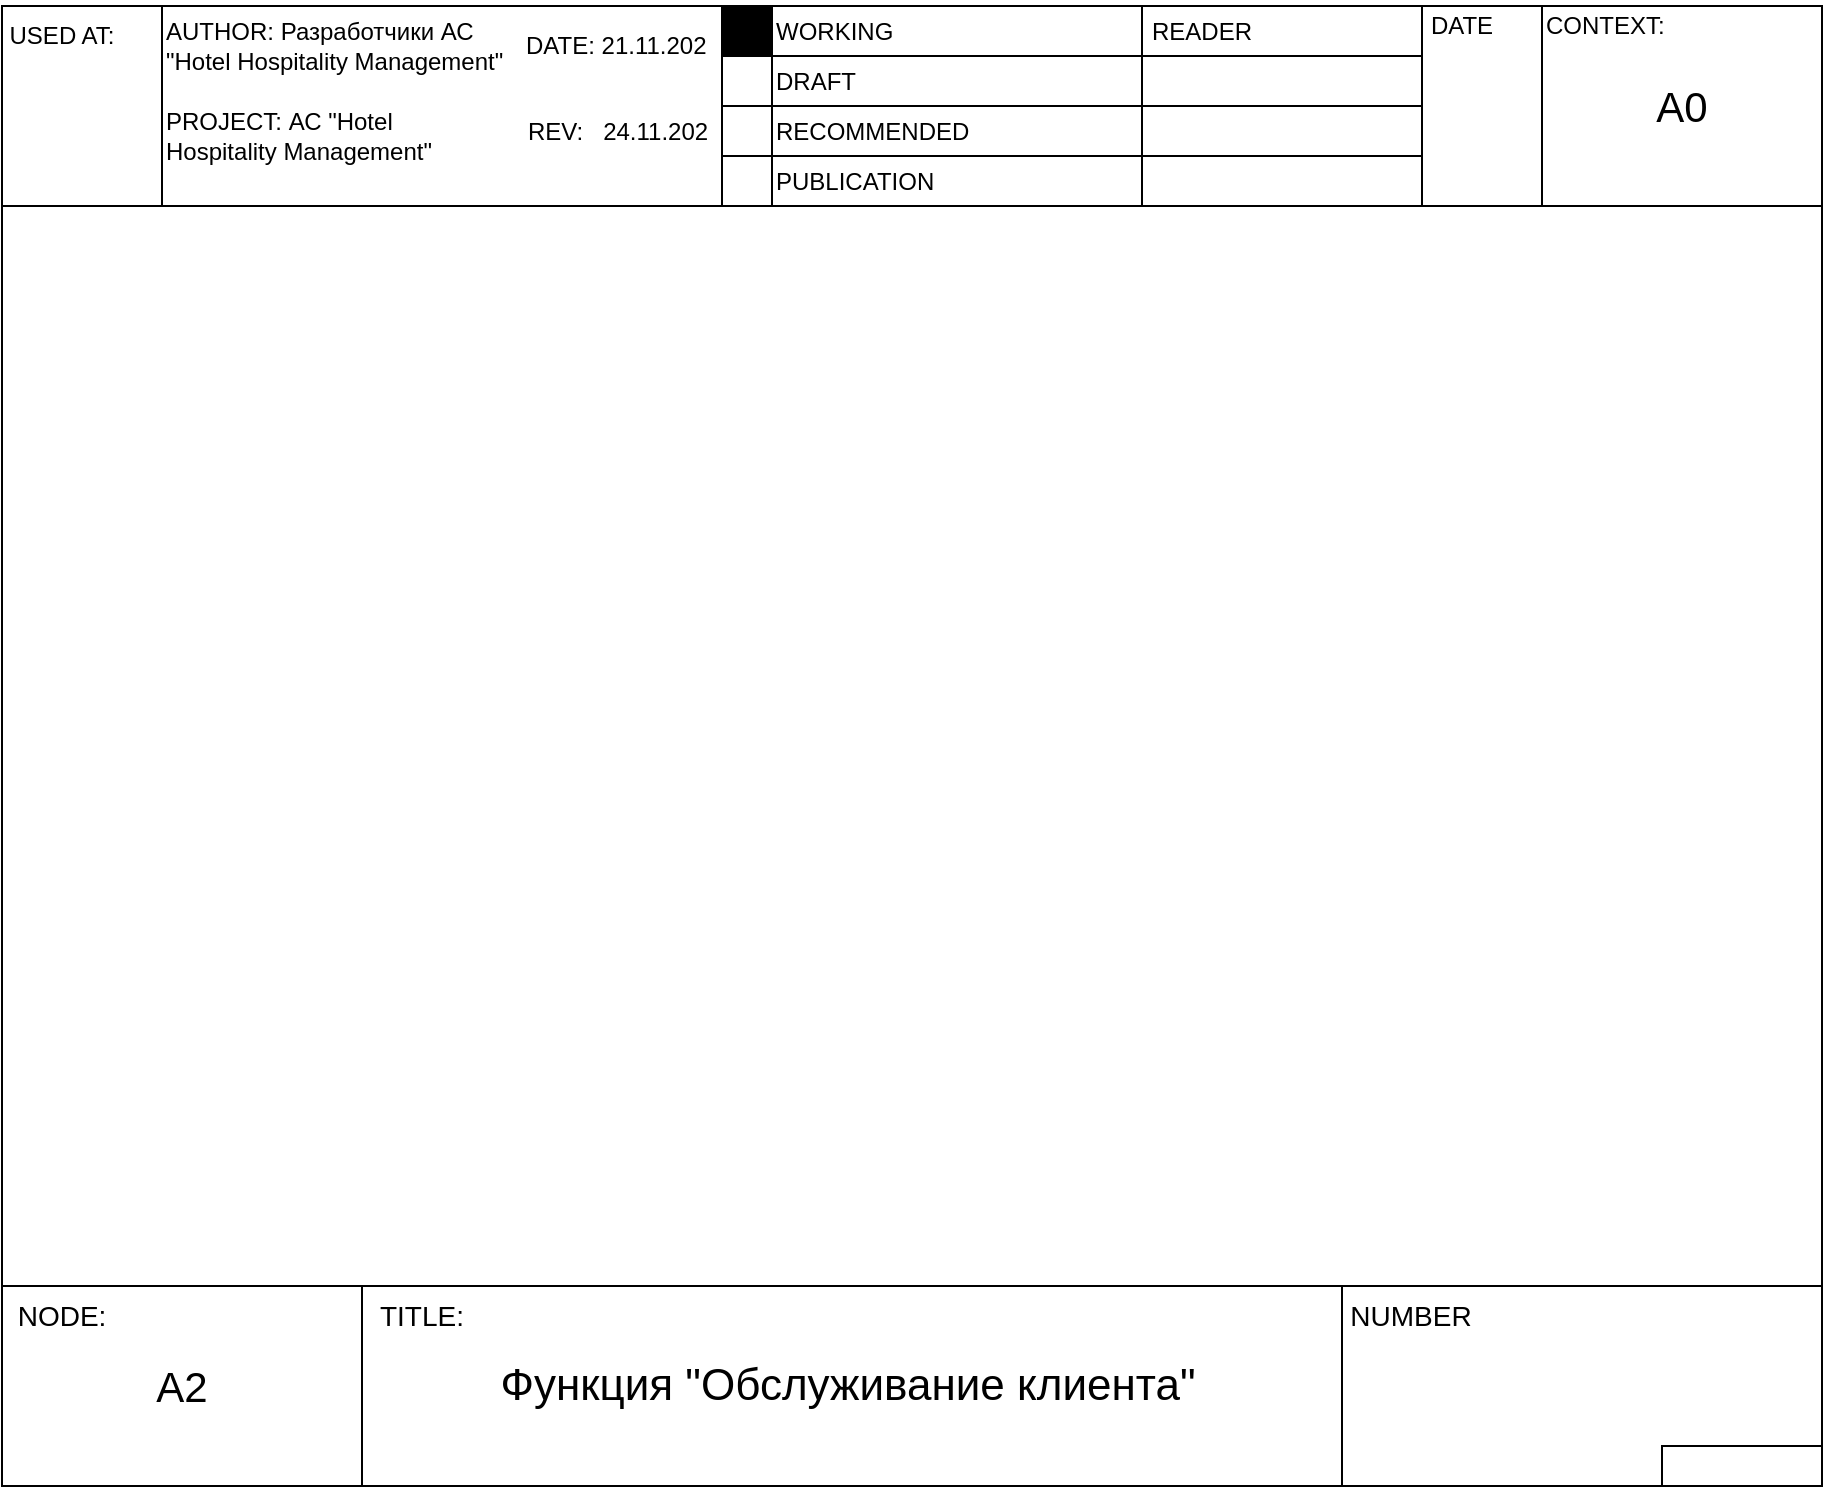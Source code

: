 <mxfile version="22.1.5" type="device" pages="2">
  <diagram id="Y0y3cKv-4A2aIMHIa0ki" name="Page-1">
    <mxGraphModel dx="2474" dy="1940" grid="1" gridSize="10" guides="1" tooltips="1" connect="1" arrows="1" fold="1" page="1" pageScale="1" pageWidth="850" pageHeight="1100" math="0" shadow="0">
      <root>
        <mxCell id="0" />
        <mxCell id="1" parent="0" />
        <mxCell id="2" value="" style="rounded=0;whiteSpace=wrap;html=1;" parent="1" vertex="1">
          <mxGeometry x="-500" y="-360" width="910" height="730" as="geometry" />
        </mxCell>
        <mxCell id="3" value="" style="rounded=0;whiteSpace=wrap;html=1;" parent="1" vertex="1">
          <mxGeometry x="-500" y="-360" width="910" height="100" as="geometry" />
        </mxCell>
        <mxCell id="4" value="" style="rounded=0;whiteSpace=wrap;html=1;" parent="1" vertex="1">
          <mxGeometry x="-500" y="280" width="910" height="100" as="geometry" />
        </mxCell>
        <mxCell id="85" value="" style="rounded=0;whiteSpace=wrap;html=1;strokeColor=default;fontSize=12;" parent="1" vertex="1">
          <mxGeometry x="-500" y="-360" width="80" height="100" as="geometry" />
        </mxCell>
        <mxCell id="86" value="USED AT:" style="text;html=1;strokeColor=none;fillColor=none;align=center;verticalAlign=middle;whiteSpace=wrap;rounded=0;fontSize=12;" parent="1" vertex="1">
          <mxGeometry x="-500" y="-360" width="60" height="30" as="geometry" />
        </mxCell>
        <mxCell id="87" value="" style="rounded=0;whiteSpace=wrap;html=1;strokeColor=default;fontSize=12;" parent="1" vertex="1">
          <mxGeometry x="-420" y="-360" width="280" height="100" as="geometry" />
        </mxCell>
        <mxCell id="88" value="AUTHOR: Разработчики АС&lt;br&gt;&quot;Hotel Hospitality Management&quot;" style="text;html=1;strokeColor=none;fillColor=none;align=left;verticalAlign=middle;whiteSpace=wrap;rounded=0;fontSize=12;" parent="1" vertex="1">
          <mxGeometry x="-420" y="-360" width="180" height="40" as="geometry" />
        </mxCell>
        <mxCell id="89" value="DATE: 21.11.202" style="text;html=1;strokeColor=none;fillColor=none;align=left;verticalAlign=middle;whiteSpace=wrap;rounded=0;fontSize=12;" parent="1" vertex="1">
          <mxGeometry x="-240" y="-360" width="111" height="40" as="geometry" />
        </mxCell>
        <mxCell id="90" value="PROJECT: АС &quot;Hotel Hospitality Management&quot;" style="text;html=1;strokeColor=none;fillColor=none;align=left;verticalAlign=middle;whiteSpace=wrap;rounded=0;fontSize=12;" parent="1" vertex="1">
          <mxGeometry x="-420" y="-310" width="170" height="30" as="geometry" />
        </mxCell>
        <mxCell id="91" value="REV:&amp;nbsp; &amp;nbsp;24.11.202" style="text;html=1;strokeColor=none;fillColor=none;align=left;verticalAlign=middle;whiteSpace=wrap;rounded=0;fontSize=12;" parent="1" vertex="1">
          <mxGeometry x="-239.5" y="-317.5" width="110" height="40" as="geometry" />
        </mxCell>
        <mxCell id="92" value="" style="rounded=0;whiteSpace=wrap;html=1;strokeColor=default;fontSize=12;fillColor=#000000;" parent="1" vertex="1">
          <mxGeometry x="-140" y="-360" width="25" height="25" as="geometry" />
        </mxCell>
        <mxCell id="93" value="" style="rounded=0;whiteSpace=wrap;html=1;strokeColor=default;fontSize=12;" parent="1" vertex="1">
          <mxGeometry x="-140" y="-335" width="25" height="25" as="geometry" />
        </mxCell>
        <mxCell id="94" value="" style="rounded=0;whiteSpace=wrap;html=1;strokeColor=default;fontSize=12;" parent="1" vertex="1">
          <mxGeometry x="-140" y="-310" width="25" height="25" as="geometry" />
        </mxCell>
        <mxCell id="95" value="" style="rounded=0;whiteSpace=wrap;html=1;strokeColor=default;fontSize=12;" parent="1" vertex="1">
          <mxGeometry x="-140" y="-285" width="25" height="25" as="geometry" />
        </mxCell>
        <mxCell id="96" value="" style="rounded=0;whiteSpace=wrap;html=1;strokeColor=default;fontSize=12;" parent="1" vertex="1">
          <mxGeometry x="-65" y="-360" width="205" height="100" as="geometry" />
        </mxCell>
        <mxCell id="97" value="WORKING" style="rounded=0;whiteSpace=wrap;html=1;strokeColor=default;fontSize=12;align=left;" parent="1" vertex="1">
          <mxGeometry x="-115" y="-360" width="185" height="25" as="geometry" />
        </mxCell>
        <mxCell id="98" value="DRAFT" style="rounded=0;whiteSpace=wrap;html=1;strokeColor=default;fontSize=12;align=left;" parent="1" vertex="1">
          <mxGeometry x="-115" y="-335" width="185" height="25" as="geometry" />
        </mxCell>
        <mxCell id="99" value="RECOMMENDED" style="rounded=0;whiteSpace=wrap;html=1;strokeColor=default;fontSize=12;align=left;" parent="1" vertex="1">
          <mxGeometry x="-115" y="-310" width="185" height="25" as="geometry" />
        </mxCell>
        <mxCell id="100" value="PUBLICATION" style="rounded=0;whiteSpace=wrap;html=1;strokeColor=default;fontSize=12;align=left;" parent="1" vertex="1">
          <mxGeometry x="-115" y="-285" width="185" height="25" as="geometry" />
        </mxCell>
        <mxCell id="101" value="" style="rounded=0;whiteSpace=wrap;html=1;strokeColor=default;fontSize=12;align=left;" parent="1" vertex="1">
          <mxGeometry x="70" y="-360" width="140" height="25" as="geometry" />
        </mxCell>
        <mxCell id="102" value="" style="rounded=0;whiteSpace=wrap;html=1;strokeColor=default;fontSize=12;align=left;" parent="1" vertex="1">
          <mxGeometry x="70" y="-335" width="140" height="25" as="geometry" />
        </mxCell>
        <mxCell id="103" value="" style="rounded=0;whiteSpace=wrap;html=1;strokeColor=default;fontSize=12;align=left;" parent="1" vertex="1">
          <mxGeometry x="70" y="-310" width="140" height="25" as="geometry" />
        </mxCell>
        <mxCell id="104" value="" style="rounded=0;whiteSpace=wrap;html=1;strokeColor=default;fontSize=12;align=left;" parent="1" vertex="1">
          <mxGeometry x="70" y="-285" width="140" height="25" as="geometry" />
        </mxCell>
        <mxCell id="105" value="READER" style="text;html=1;strokeColor=none;fillColor=none;align=center;verticalAlign=middle;whiteSpace=wrap;rounded=0;fontSize=12;" parent="1" vertex="1">
          <mxGeometry x="70" y="-360" width="60" height="25" as="geometry" />
        </mxCell>
        <mxCell id="106" value="DATE" style="text;html=1;strokeColor=none;fillColor=none;align=center;verticalAlign=middle;whiteSpace=wrap;rounded=0;fontSize=12;" parent="1" vertex="1">
          <mxGeometry x="200" y="-362.5" width="60" height="25" as="geometry" />
        </mxCell>
        <mxCell id="109" value="&lt;span style=&quot;font-size: 21px;&quot;&gt;A0&lt;/span&gt;" style="rounded=0;whiteSpace=wrap;html=1;strokeColor=default;fontSize=12;" parent="1" vertex="1">
          <mxGeometry x="270" y="-360" width="140" height="100" as="geometry" />
        </mxCell>
        <mxCell id="110" value="CONTEXT:" style="text;html=1;strokeColor=none;fillColor=none;align=left;verticalAlign=middle;whiteSpace=wrap;rounded=0;fontSize=12;" parent="1" vertex="1">
          <mxGeometry x="270" y="-360" width="75" height="20" as="geometry" />
        </mxCell>
        <mxCell id="111" value="А2" style="rounded=0;whiteSpace=wrap;html=1;strokeColor=default;fontSize=21;fillColor=#FFFFFF;" parent="1" vertex="1">
          <mxGeometry x="-500" y="280" width="180" height="100" as="geometry" />
        </mxCell>
        <mxCell id="112" value="" style="rounded=0;whiteSpace=wrap;html=1;strokeColor=default;fontSize=21;fillColor=#FFFFFF;" parent="1" vertex="1">
          <mxGeometry x="170" y="280" width="240" height="100" as="geometry" />
        </mxCell>
        <mxCell id="114" value="NODE:" style="text;html=1;strokeColor=none;fillColor=none;align=center;verticalAlign=middle;whiteSpace=wrap;rounded=0;fontSize=14;" parent="1" vertex="1">
          <mxGeometry x="-500" y="280" width="60" height="30" as="geometry" />
        </mxCell>
        <mxCell id="115" value="NUMBER" style="text;html=1;strokeColor=none;fillColor=none;align=center;verticalAlign=middle;whiteSpace=wrap;rounded=0;fontSize=14;" parent="1" vertex="1">
          <mxGeometry x="170" y="280" width="69" height="30" as="geometry" />
        </mxCell>
        <mxCell id="116" value="" style="rounded=0;whiteSpace=wrap;html=1;strokeColor=default;fontSize=14;fillColor=#FFFFFF;" parent="1" vertex="1">
          <mxGeometry x="330" y="360" width="80" height="20" as="geometry" />
        </mxCell>
        <mxCell id="117" value="TITLE:" style="text;html=1;strokeColor=none;fillColor=none;align=center;verticalAlign=middle;whiteSpace=wrap;rounded=0;fontSize=14;" parent="1" vertex="1">
          <mxGeometry x="-320" y="280" width="60" height="30" as="geometry" />
        </mxCell>
        <mxCell id="118" value="&lt;span style=&quot;font-size: 22px;&quot;&gt;Функция &quot;Обслуживание клиента&quot;&lt;/span&gt;" style="text;html=1;strokeColor=none;fillColor=none;align=center;verticalAlign=middle;whiteSpace=wrap;rounded=0;fontSize=14;" parent="1" vertex="1">
          <mxGeometry x="-262.5" y="310" width="370" height="40" as="geometry" />
        </mxCell>
      </root>
    </mxGraphModel>
  </diagram>
  <diagram id="stmdhHgle_sL4HajJBjH" name="Страница — 2">
    <mxGraphModel dx="1624" dy="840" grid="1" gridSize="10" guides="1" tooltips="1" connect="1" arrows="1" fold="1" page="1" pageScale="1" pageWidth="3300" pageHeight="2339" math="0" shadow="0">
      <root>
        <mxCell id="0" />
        <mxCell id="1" parent="0" />
      </root>
    </mxGraphModel>
  </diagram>
</mxfile>
